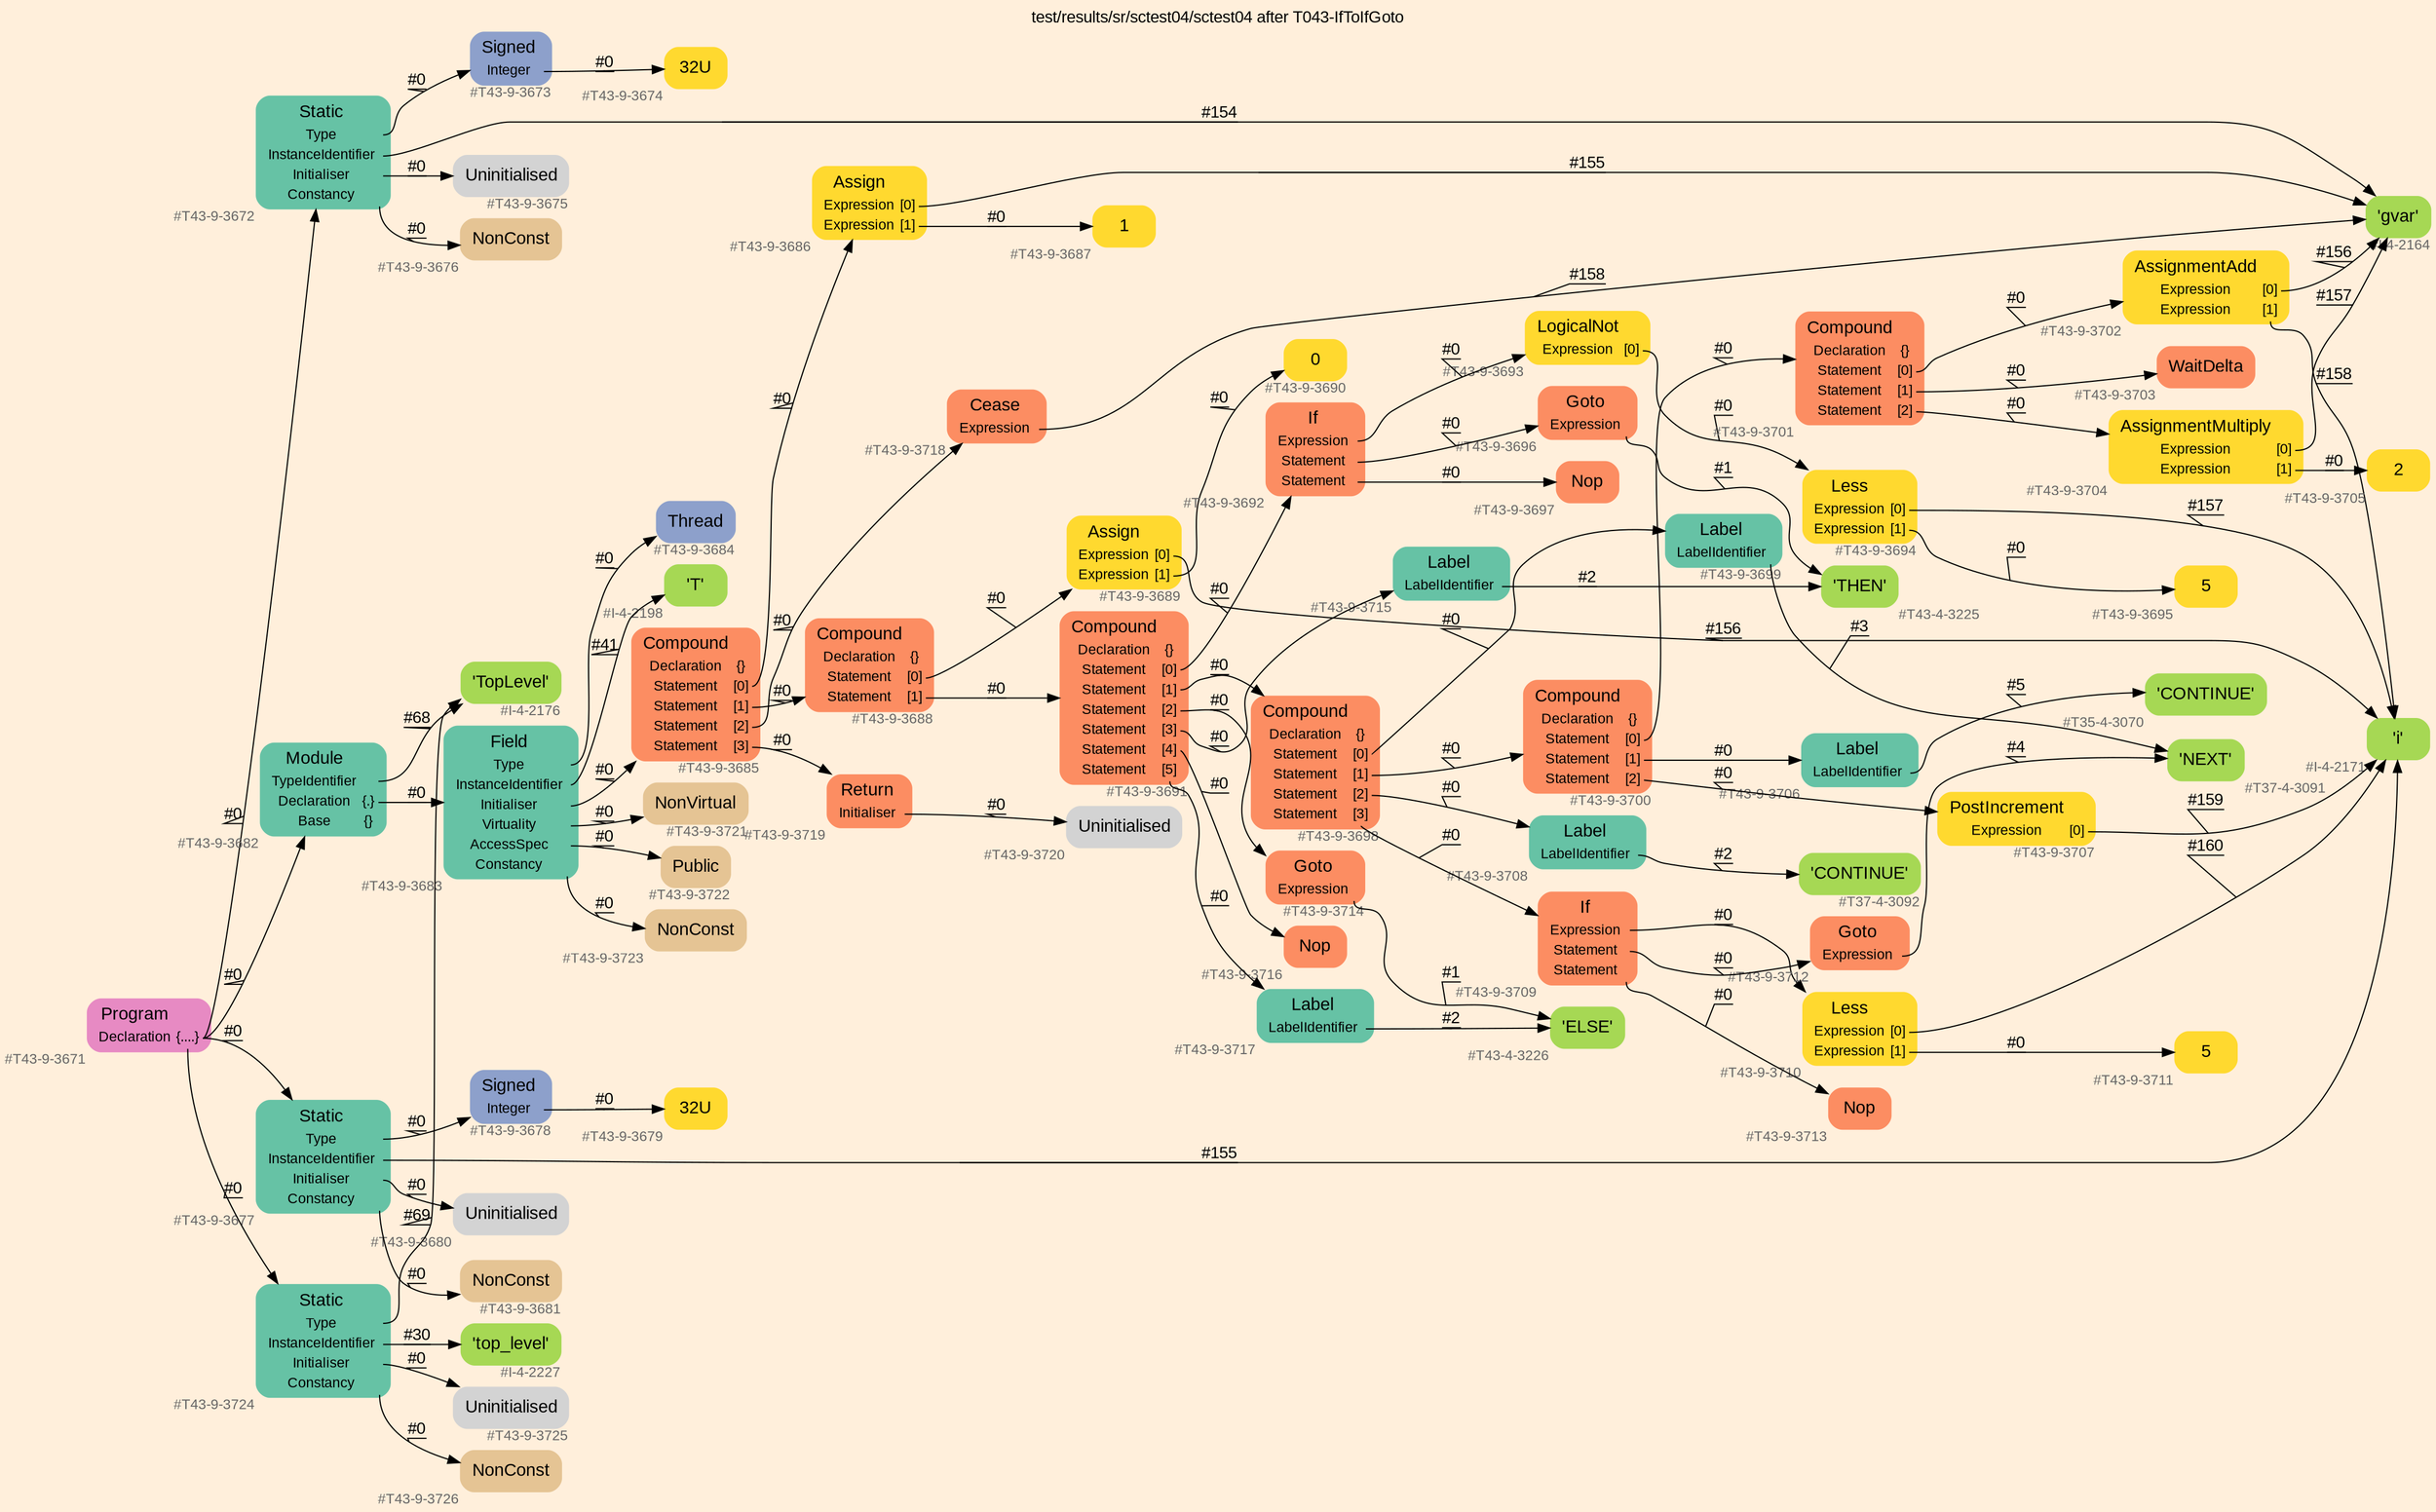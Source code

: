 digraph "test/results/sr/sctest04/sctest04 after T043-IfToIfGoto" {
label = "test/results/sr/sctest04/sctest04 after T043-IfToIfGoto"
labelloc = t
graph [
    rankdir = "LR"
    ranksep = 0.3
    bgcolor = antiquewhite1
    color = black
    fontcolor = black
    fontname = "Arial"
];
node [
    fontname = "Arial"
];
edge [
    fontname = "Arial"
];

// -------------------- node figure --------------------
// -------- block #T43-9-3671 ----------
"#T43-9-3671" [
    fillcolor = "/set28/4"
    xlabel = "#T43-9-3671"
    fontsize = "12"
    fontcolor = grey40
    shape = "plaintext"
    label = <<TABLE BORDER="0" CELLBORDER="0" CELLSPACING="0">
     <TR><TD><FONT COLOR="black" POINT-SIZE="15">Program</FONT></TD></TR>
     <TR><TD><FONT COLOR="black" POINT-SIZE="12">Declaration</FONT></TD><TD PORT="port0"><FONT COLOR="black" POINT-SIZE="12">{....}</FONT></TD></TR>
    </TABLE>>
    style = "rounded,filled"
];

// -------- block #T43-9-3672 ----------
"#T43-9-3672" [
    fillcolor = "/set28/1"
    xlabel = "#T43-9-3672"
    fontsize = "12"
    fontcolor = grey40
    shape = "plaintext"
    label = <<TABLE BORDER="0" CELLBORDER="0" CELLSPACING="0">
     <TR><TD><FONT COLOR="black" POINT-SIZE="15">Static</FONT></TD></TR>
     <TR><TD><FONT COLOR="black" POINT-SIZE="12">Type</FONT></TD><TD PORT="port0"></TD></TR>
     <TR><TD><FONT COLOR="black" POINT-SIZE="12">InstanceIdentifier</FONT></TD><TD PORT="port1"></TD></TR>
     <TR><TD><FONT COLOR="black" POINT-SIZE="12">Initialiser</FONT></TD><TD PORT="port2"></TD></TR>
     <TR><TD><FONT COLOR="black" POINT-SIZE="12">Constancy</FONT></TD><TD PORT="port3"></TD></TR>
    </TABLE>>
    style = "rounded,filled"
];

// -------- block #T43-9-3673 ----------
"#T43-9-3673" [
    fillcolor = "/set28/3"
    xlabel = "#T43-9-3673"
    fontsize = "12"
    fontcolor = grey40
    shape = "plaintext"
    label = <<TABLE BORDER="0" CELLBORDER="0" CELLSPACING="0">
     <TR><TD><FONT COLOR="black" POINT-SIZE="15">Signed</FONT></TD></TR>
     <TR><TD><FONT COLOR="black" POINT-SIZE="12">Integer</FONT></TD><TD PORT="port0"></TD></TR>
    </TABLE>>
    style = "rounded,filled"
];

// -------- block #T43-9-3674 ----------
"#T43-9-3674" [
    fillcolor = "/set28/6"
    xlabel = "#T43-9-3674"
    fontsize = "12"
    fontcolor = grey40
    shape = "plaintext"
    label = <<TABLE BORDER="0" CELLBORDER="0" CELLSPACING="0">
     <TR><TD><FONT COLOR="black" POINT-SIZE="15">32U</FONT></TD></TR>
    </TABLE>>
    style = "rounded,filled"
];

// -------- block #I-4-2164 ----------
"#I-4-2164" [
    fillcolor = "/set28/5"
    xlabel = "#I-4-2164"
    fontsize = "12"
    fontcolor = grey40
    shape = "plaintext"
    label = <<TABLE BORDER="0" CELLBORDER="0" CELLSPACING="0">
     <TR><TD><FONT COLOR="black" POINT-SIZE="15">'gvar'</FONT></TD></TR>
    </TABLE>>
    style = "rounded,filled"
];

// -------- block #T43-9-3675 ----------
"#T43-9-3675" [
    xlabel = "#T43-9-3675"
    fontsize = "12"
    fontcolor = grey40
    shape = "plaintext"
    label = <<TABLE BORDER="0" CELLBORDER="0" CELLSPACING="0">
     <TR><TD><FONT COLOR="black" POINT-SIZE="15">Uninitialised</FONT></TD></TR>
    </TABLE>>
    style = "rounded,filled"
];

// -------- block #T43-9-3676 ----------
"#T43-9-3676" [
    fillcolor = "/set28/7"
    xlabel = "#T43-9-3676"
    fontsize = "12"
    fontcolor = grey40
    shape = "plaintext"
    label = <<TABLE BORDER="0" CELLBORDER="0" CELLSPACING="0">
     <TR><TD><FONT COLOR="black" POINT-SIZE="15">NonConst</FONT></TD></TR>
    </TABLE>>
    style = "rounded,filled"
];

// -------- block #T43-9-3677 ----------
"#T43-9-3677" [
    fillcolor = "/set28/1"
    xlabel = "#T43-9-3677"
    fontsize = "12"
    fontcolor = grey40
    shape = "plaintext"
    label = <<TABLE BORDER="0" CELLBORDER="0" CELLSPACING="0">
     <TR><TD><FONT COLOR="black" POINT-SIZE="15">Static</FONT></TD></TR>
     <TR><TD><FONT COLOR="black" POINT-SIZE="12">Type</FONT></TD><TD PORT="port0"></TD></TR>
     <TR><TD><FONT COLOR="black" POINT-SIZE="12">InstanceIdentifier</FONT></TD><TD PORT="port1"></TD></TR>
     <TR><TD><FONT COLOR="black" POINT-SIZE="12">Initialiser</FONT></TD><TD PORT="port2"></TD></TR>
     <TR><TD><FONT COLOR="black" POINT-SIZE="12">Constancy</FONT></TD><TD PORT="port3"></TD></TR>
    </TABLE>>
    style = "rounded,filled"
];

// -------- block #T43-9-3678 ----------
"#T43-9-3678" [
    fillcolor = "/set28/3"
    xlabel = "#T43-9-3678"
    fontsize = "12"
    fontcolor = grey40
    shape = "plaintext"
    label = <<TABLE BORDER="0" CELLBORDER="0" CELLSPACING="0">
     <TR><TD><FONT COLOR="black" POINT-SIZE="15">Signed</FONT></TD></TR>
     <TR><TD><FONT COLOR="black" POINT-SIZE="12">Integer</FONT></TD><TD PORT="port0"></TD></TR>
    </TABLE>>
    style = "rounded,filled"
];

// -------- block #T43-9-3679 ----------
"#T43-9-3679" [
    fillcolor = "/set28/6"
    xlabel = "#T43-9-3679"
    fontsize = "12"
    fontcolor = grey40
    shape = "plaintext"
    label = <<TABLE BORDER="0" CELLBORDER="0" CELLSPACING="0">
     <TR><TD><FONT COLOR="black" POINT-SIZE="15">32U</FONT></TD></TR>
    </TABLE>>
    style = "rounded,filled"
];

// -------- block #I-4-2171 ----------
"#I-4-2171" [
    fillcolor = "/set28/5"
    xlabel = "#I-4-2171"
    fontsize = "12"
    fontcolor = grey40
    shape = "plaintext"
    label = <<TABLE BORDER="0" CELLBORDER="0" CELLSPACING="0">
     <TR><TD><FONT COLOR="black" POINT-SIZE="15">'i'</FONT></TD></TR>
    </TABLE>>
    style = "rounded,filled"
];

// -------- block #T43-9-3680 ----------
"#T43-9-3680" [
    xlabel = "#T43-9-3680"
    fontsize = "12"
    fontcolor = grey40
    shape = "plaintext"
    label = <<TABLE BORDER="0" CELLBORDER="0" CELLSPACING="0">
     <TR><TD><FONT COLOR="black" POINT-SIZE="15">Uninitialised</FONT></TD></TR>
    </TABLE>>
    style = "rounded,filled"
];

// -------- block #T43-9-3681 ----------
"#T43-9-3681" [
    fillcolor = "/set28/7"
    xlabel = "#T43-9-3681"
    fontsize = "12"
    fontcolor = grey40
    shape = "plaintext"
    label = <<TABLE BORDER="0" CELLBORDER="0" CELLSPACING="0">
     <TR><TD><FONT COLOR="black" POINT-SIZE="15">NonConst</FONT></TD></TR>
    </TABLE>>
    style = "rounded,filled"
];

// -------- block #T43-9-3682 ----------
"#T43-9-3682" [
    fillcolor = "/set28/1"
    xlabel = "#T43-9-3682"
    fontsize = "12"
    fontcolor = grey40
    shape = "plaintext"
    label = <<TABLE BORDER="0" CELLBORDER="0" CELLSPACING="0">
     <TR><TD><FONT COLOR="black" POINT-SIZE="15">Module</FONT></TD></TR>
     <TR><TD><FONT COLOR="black" POINT-SIZE="12">TypeIdentifier</FONT></TD><TD PORT="port0"></TD></TR>
     <TR><TD><FONT COLOR="black" POINT-SIZE="12">Declaration</FONT></TD><TD PORT="port1"><FONT COLOR="black" POINT-SIZE="12">{.}</FONT></TD></TR>
     <TR><TD><FONT COLOR="black" POINT-SIZE="12">Base</FONT></TD><TD PORT="port2"><FONT COLOR="black" POINT-SIZE="12">{}</FONT></TD></TR>
    </TABLE>>
    style = "rounded,filled"
];

// -------- block #I-4-2176 ----------
"#I-4-2176" [
    fillcolor = "/set28/5"
    xlabel = "#I-4-2176"
    fontsize = "12"
    fontcolor = grey40
    shape = "plaintext"
    label = <<TABLE BORDER="0" CELLBORDER="0" CELLSPACING="0">
     <TR><TD><FONT COLOR="black" POINT-SIZE="15">'TopLevel'</FONT></TD></TR>
    </TABLE>>
    style = "rounded,filled"
];

// -------- block #T43-9-3683 ----------
"#T43-9-3683" [
    fillcolor = "/set28/1"
    xlabel = "#T43-9-3683"
    fontsize = "12"
    fontcolor = grey40
    shape = "plaintext"
    label = <<TABLE BORDER="0" CELLBORDER="0" CELLSPACING="0">
     <TR><TD><FONT COLOR="black" POINT-SIZE="15">Field</FONT></TD></TR>
     <TR><TD><FONT COLOR="black" POINT-SIZE="12">Type</FONT></TD><TD PORT="port0"></TD></TR>
     <TR><TD><FONT COLOR="black" POINT-SIZE="12">InstanceIdentifier</FONT></TD><TD PORT="port1"></TD></TR>
     <TR><TD><FONT COLOR="black" POINT-SIZE="12">Initialiser</FONT></TD><TD PORT="port2"></TD></TR>
     <TR><TD><FONT COLOR="black" POINT-SIZE="12">Virtuality</FONT></TD><TD PORT="port3"></TD></TR>
     <TR><TD><FONT COLOR="black" POINT-SIZE="12">AccessSpec</FONT></TD><TD PORT="port4"></TD></TR>
     <TR><TD><FONT COLOR="black" POINT-SIZE="12">Constancy</FONT></TD><TD PORT="port5"></TD></TR>
    </TABLE>>
    style = "rounded,filled"
];

// -------- block #T43-9-3684 ----------
"#T43-9-3684" [
    fillcolor = "/set28/3"
    xlabel = "#T43-9-3684"
    fontsize = "12"
    fontcolor = grey40
    shape = "plaintext"
    label = <<TABLE BORDER="0" CELLBORDER="0" CELLSPACING="0">
     <TR><TD><FONT COLOR="black" POINT-SIZE="15">Thread</FONT></TD></TR>
    </TABLE>>
    style = "rounded,filled"
];

// -------- block #I-4-2198 ----------
"#I-4-2198" [
    fillcolor = "/set28/5"
    xlabel = "#I-4-2198"
    fontsize = "12"
    fontcolor = grey40
    shape = "plaintext"
    label = <<TABLE BORDER="0" CELLBORDER="0" CELLSPACING="0">
     <TR><TD><FONT COLOR="black" POINT-SIZE="15">'T'</FONT></TD></TR>
    </TABLE>>
    style = "rounded,filled"
];

// -------- block #T43-9-3685 ----------
"#T43-9-3685" [
    fillcolor = "/set28/2"
    xlabel = "#T43-9-3685"
    fontsize = "12"
    fontcolor = grey40
    shape = "plaintext"
    label = <<TABLE BORDER="0" CELLBORDER="0" CELLSPACING="0">
     <TR><TD><FONT COLOR="black" POINT-SIZE="15">Compound</FONT></TD></TR>
     <TR><TD><FONT COLOR="black" POINT-SIZE="12">Declaration</FONT></TD><TD PORT="port0"><FONT COLOR="black" POINT-SIZE="12">{}</FONT></TD></TR>
     <TR><TD><FONT COLOR="black" POINT-SIZE="12">Statement</FONT></TD><TD PORT="port1"><FONT COLOR="black" POINT-SIZE="12">[0]</FONT></TD></TR>
     <TR><TD><FONT COLOR="black" POINT-SIZE="12">Statement</FONT></TD><TD PORT="port2"><FONT COLOR="black" POINT-SIZE="12">[1]</FONT></TD></TR>
     <TR><TD><FONT COLOR="black" POINT-SIZE="12">Statement</FONT></TD><TD PORT="port3"><FONT COLOR="black" POINT-SIZE="12">[2]</FONT></TD></TR>
     <TR><TD><FONT COLOR="black" POINT-SIZE="12">Statement</FONT></TD><TD PORT="port4"><FONT COLOR="black" POINT-SIZE="12">[3]</FONT></TD></TR>
    </TABLE>>
    style = "rounded,filled"
];

// -------- block #T43-9-3686 ----------
"#T43-9-3686" [
    fillcolor = "/set28/6"
    xlabel = "#T43-9-3686"
    fontsize = "12"
    fontcolor = grey40
    shape = "plaintext"
    label = <<TABLE BORDER="0" CELLBORDER="0" CELLSPACING="0">
     <TR><TD><FONT COLOR="black" POINT-SIZE="15">Assign</FONT></TD></TR>
     <TR><TD><FONT COLOR="black" POINT-SIZE="12">Expression</FONT></TD><TD PORT="port0"><FONT COLOR="black" POINT-SIZE="12">[0]</FONT></TD></TR>
     <TR><TD><FONT COLOR="black" POINT-SIZE="12">Expression</FONT></TD><TD PORT="port1"><FONT COLOR="black" POINT-SIZE="12">[1]</FONT></TD></TR>
    </TABLE>>
    style = "rounded,filled"
];

// -------- block #T43-9-3687 ----------
"#T43-9-3687" [
    fillcolor = "/set28/6"
    xlabel = "#T43-9-3687"
    fontsize = "12"
    fontcolor = grey40
    shape = "plaintext"
    label = <<TABLE BORDER="0" CELLBORDER="0" CELLSPACING="0">
     <TR><TD><FONT COLOR="black" POINT-SIZE="15">1</FONT></TD></TR>
    </TABLE>>
    style = "rounded,filled"
];

// -------- block #T43-9-3688 ----------
"#T43-9-3688" [
    fillcolor = "/set28/2"
    xlabel = "#T43-9-3688"
    fontsize = "12"
    fontcolor = grey40
    shape = "plaintext"
    label = <<TABLE BORDER="0" CELLBORDER="0" CELLSPACING="0">
     <TR><TD><FONT COLOR="black" POINT-SIZE="15">Compound</FONT></TD></TR>
     <TR><TD><FONT COLOR="black" POINT-SIZE="12">Declaration</FONT></TD><TD PORT="port0"><FONT COLOR="black" POINT-SIZE="12">{}</FONT></TD></TR>
     <TR><TD><FONT COLOR="black" POINT-SIZE="12">Statement</FONT></TD><TD PORT="port1"><FONT COLOR="black" POINT-SIZE="12">[0]</FONT></TD></TR>
     <TR><TD><FONT COLOR="black" POINT-SIZE="12">Statement</FONT></TD><TD PORT="port2"><FONT COLOR="black" POINT-SIZE="12">[1]</FONT></TD></TR>
    </TABLE>>
    style = "rounded,filled"
];

// -------- block #T43-9-3689 ----------
"#T43-9-3689" [
    fillcolor = "/set28/6"
    xlabel = "#T43-9-3689"
    fontsize = "12"
    fontcolor = grey40
    shape = "plaintext"
    label = <<TABLE BORDER="0" CELLBORDER="0" CELLSPACING="0">
     <TR><TD><FONT COLOR="black" POINT-SIZE="15">Assign</FONT></TD></TR>
     <TR><TD><FONT COLOR="black" POINT-SIZE="12">Expression</FONT></TD><TD PORT="port0"><FONT COLOR="black" POINT-SIZE="12">[0]</FONT></TD></TR>
     <TR><TD><FONT COLOR="black" POINT-SIZE="12">Expression</FONT></TD><TD PORT="port1"><FONT COLOR="black" POINT-SIZE="12">[1]</FONT></TD></TR>
    </TABLE>>
    style = "rounded,filled"
];

// -------- block #T43-9-3690 ----------
"#T43-9-3690" [
    fillcolor = "/set28/6"
    xlabel = "#T43-9-3690"
    fontsize = "12"
    fontcolor = grey40
    shape = "plaintext"
    label = <<TABLE BORDER="0" CELLBORDER="0" CELLSPACING="0">
     <TR><TD><FONT COLOR="black" POINT-SIZE="15">0</FONT></TD></TR>
    </TABLE>>
    style = "rounded,filled"
];

// -------- block #T43-9-3691 ----------
"#T43-9-3691" [
    fillcolor = "/set28/2"
    xlabel = "#T43-9-3691"
    fontsize = "12"
    fontcolor = grey40
    shape = "plaintext"
    label = <<TABLE BORDER="0" CELLBORDER="0" CELLSPACING="0">
     <TR><TD><FONT COLOR="black" POINT-SIZE="15">Compound</FONT></TD></TR>
     <TR><TD><FONT COLOR="black" POINT-SIZE="12">Declaration</FONT></TD><TD PORT="port0"><FONT COLOR="black" POINT-SIZE="12">{}</FONT></TD></TR>
     <TR><TD><FONT COLOR="black" POINT-SIZE="12">Statement</FONT></TD><TD PORT="port1"><FONT COLOR="black" POINT-SIZE="12">[0]</FONT></TD></TR>
     <TR><TD><FONT COLOR="black" POINT-SIZE="12">Statement</FONT></TD><TD PORT="port2"><FONT COLOR="black" POINT-SIZE="12">[1]</FONT></TD></TR>
     <TR><TD><FONT COLOR="black" POINT-SIZE="12">Statement</FONT></TD><TD PORT="port3"><FONT COLOR="black" POINT-SIZE="12">[2]</FONT></TD></TR>
     <TR><TD><FONT COLOR="black" POINT-SIZE="12">Statement</FONT></TD><TD PORT="port4"><FONT COLOR="black" POINT-SIZE="12">[3]</FONT></TD></TR>
     <TR><TD><FONT COLOR="black" POINT-SIZE="12">Statement</FONT></TD><TD PORT="port5"><FONT COLOR="black" POINT-SIZE="12">[4]</FONT></TD></TR>
     <TR><TD><FONT COLOR="black" POINT-SIZE="12">Statement</FONT></TD><TD PORT="port6"><FONT COLOR="black" POINT-SIZE="12">[5]</FONT></TD></TR>
    </TABLE>>
    style = "rounded,filled"
];

// -------- block #T43-9-3692 ----------
"#T43-9-3692" [
    fillcolor = "/set28/2"
    xlabel = "#T43-9-3692"
    fontsize = "12"
    fontcolor = grey40
    shape = "plaintext"
    label = <<TABLE BORDER="0" CELLBORDER="0" CELLSPACING="0">
     <TR><TD><FONT COLOR="black" POINT-SIZE="15">If</FONT></TD></TR>
     <TR><TD><FONT COLOR="black" POINT-SIZE="12">Expression</FONT></TD><TD PORT="port0"></TD></TR>
     <TR><TD><FONT COLOR="black" POINT-SIZE="12">Statement</FONT></TD><TD PORT="port1"></TD></TR>
     <TR><TD><FONT COLOR="black" POINT-SIZE="12">Statement</FONT></TD><TD PORT="port2"></TD></TR>
    </TABLE>>
    style = "rounded,filled"
];

// -------- block #T43-9-3693 ----------
"#T43-9-3693" [
    fillcolor = "/set28/6"
    xlabel = "#T43-9-3693"
    fontsize = "12"
    fontcolor = grey40
    shape = "plaintext"
    label = <<TABLE BORDER="0" CELLBORDER="0" CELLSPACING="0">
     <TR><TD><FONT COLOR="black" POINT-SIZE="15">LogicalNot</FONT></TD></TR>
     <TR><TD><FONT COLOR="black" POINT-SIZE="12">Expression</FONT></TD><TD PORT="port0"><FONT COLOR="black" POINT-SIZE="12">[0]</FONT></TD></TR>
    </TABLE>>
    style = "rounded,filled"
];

// -------- block #T43-9-3694 ----------
"#T43-9-3694" [
    fillcolor = "/set28/6"
    xlabel = "#T43-9-3694"
    fontsize = "12"
    fontcolor = grey40
    shape = "plaintext"
    label = <<TABLE BORDER="0" CELLBORDER="0" CELLSPACING="0">
     <TR><TD><FONT COLOR="black" POINT-SIZE="15">Less</FONT></TD></TR>
     <TR><TD><FONT COLOR="black" POINT-SIZE="12">Expression</FONT></TD><TD PORT="port0"><FONT COLOR="black" POINT-SIZE="12">[0]</FONT></TD></TR>
     <TR><TD><FONT COLOR="black" POINT-SIZE="12">Expression</FONT></TD><TD PORT="port1"><FONT COLOR="black" POINT-SIZE="12">[1]</FONT></TD></TR>
    </TABLE>>
    style = "rounded,filled"
];

// -------- block #T43-9-3695 ----------
"#T43-9-3695" [
    fillcolor = "/set28/6"
    xlabel = "#T43-9-3695"
    fontsize = "12"
    fontcolor = grey40
    shape = "plaintext"
    label = <<TABLE BORDER="0" CELLBORDER="0" CELLSPACING="0">
     <TR><TD><FONT COLOR="black" POINT-SIZE="15">5</FONT></TD></TR>
    </TABLE>>
    style = "rounded,filled"
];

// -------- block #T43-9-3696 ----------
"#T43-9-3696" [
    fillcolor = "/set28/2"
    xlabel = "#T43-9-3696"
    fontsize = "12"
    fontcolor = grey40
    shape = "plaintext"
    label = <<TABLE BORDER="0" CELLBORDER="0" CELLSPACING="0">
     <TR><TD><FONT COLOR="black" POINT-SIZE="15">Goto</FONT></TD></TR>
     <TR><TD><FONT COLOR="black" POINT-SIZE="12">Expression</FONT></TD><TD PORT="port0"></TD></TR>
    </TABLE>>
    style = "rounded,filled"
];

// -------- block #T43-4-3225 ----------
"#T43-4-3225" [
    fillcolor = "/set28/5"
    xlabel = "#T43-4-3225"
    fontsize = "12"
    fontcolor = grey40
    shape = "plaintext"
    label = <<TABLE BORDER="0" CELLBORDER="0" CELLSPACING="0">
     <TR><TD><FONT COLOR="black" POINT-SIZE="15">'THEN'</FONT></TD></TR>
    </TABLE>>
    style = "rounded,filled"
];

// -------- block #T43-9-3697 ----------
"#T43-9-3697" [
    fillcolor = "/set28/2"
    xlabel = "#T43-9-3697"
    fontsize = "12"
    fontcolor = grey40
    shape = "plaintext"
    label = <<TABLE BORDER="0" CELLBORDER="0" CELLSPACING="0">
     <TR><TD><FONT COLOR="black" POINT-SIZE="15">Nop</FONT></TD></TR>
    </TABLE>>
    style = "rounded,filled"
];

// -------- block #T43-9-3698 ----------
"#T43-9-3698" [
    fillcolor = "/set28/2"
    xlabel = "#T43-9-3698"
    fontsize = "12"
    fontcolor = grey40
    shape = "plaintext"
    label = <<TABLE BORDER="0" CELLBORDER="0" CELLSPACING="0">
     <TR><TD><FONT COLOR="black" POINT-SIZE="15">Compound</FONT></TD></TR>
     <TR><TD><FONT COLOR="black" POINT-SIZE="12">Declaration</FONT></TD><TD PORT="port0"><FONT COLOR="black" POINT-SIZE="12">{}</FONT></TD></TR>
     <TR><TD><FONT COLOR="black" POINT-SIZE="12">Statement</FONT></TD><TD PORT="port1"><FONT COLOR="black" POINT-SIZE="12">[0]</FONT></TD></TR>
     <TR><TD><FONT COLOR="black" POINT-SIZE="12">Statement</FONT></TD><TD PORT="port2"><FONT COLOR="black" POINT-SIZE="12">[1]</FONT></TD></TR>
     <TR><TD><FONT COLOR="black" POINT-SIZE="12">Statement</FONT></TD><TD PORT="port3"><FONT COLOR="black" POINT-SIZE="12">[2]</FONT></TD></TR>
     <TR><TD><FONT COLOR="black" POINT-SIZE="12">Statement</FONT></TD><TD PORT="port4"><FONT COLOR="black" POINT-SIZE="12">[3]</FONT></TD></TR>
    </TABLE>>
    style = "rounded,filled"
];

// -------- block #T43-9-3699 ----------
"#T43-9-3699" [
    fillcolor = "/set28/1"
    xlabel = "#T43-9-3699"
    fontsize = "12"
    fontcolor = grey40
    shape = "plaintext"
    label = <<TABLE BORDER="0" CELLBORDER="0" CELLSPACING="0">
     <TR><TD><FONT COLOR="black" POINT-SIZE="15">Label</FONT></TD></TR>
     <TR><TD><FONT COLOR="black" POINT-SIZE="12">LabelIdentifier</FONT></TD><TD PORT="port0"></TD></TR>
    </TABLE>>
    style = "rounded,filled"
];

// -------- block #T37-4-3091 ----------
"#T37-4-3091" [
    fillcolor = "/set28/5"
    xlabel = "#T37-4-3091"
    fontsize = "12"
    fontcolor = grey40
    shape = "plaintext"
    label = <<TABLE BORDER="0" CELLBORDER="0" CELLSPACING="0">
     <TR><TD><FONT COLOR="black" POINT-SIZE="15">'NEXT'</FONT></TD></TR>
    </TABLE>>
    style = "rounded,filled"
];

// -------- block #T43-9-3700 ----------
"#T43-9-3700" [
    fillcolor = "/set28/2"
    xlabel = "#T43-9-3700"
    fontsize = "12"
    fontcolor = grey40
    shape = "plaintext"
    label = <<TABLE BORDER="0" CELLBORDER="0" CELLSPACING="0">
     <TR><TD><FONT COLOR="black" POINT-SIZE="15">Compound</FONT></TD></TR>
     <TR><TD><FONT COLOR="black" POINT-SIZE="12">Declaration</FONT></TD><TD PORT="port0"><FONT COLOR="black" POINT-SIZE="12">{}</FONT></TD></TR>
     <TR><TD><FONT COLOR="black" POINT-SIZE="12">Statement</FONT></TD><TD PORT="port1"><FONT COLOR="black" POINT-SIZE="12">[0]</FONT></TD></TR>
     <TR><TD><FONT COLOR="black" POINT-SIZE="12">Statement</FONT></TD><TD PORT="port2"><FONT COLOR="black" POINT-SIZE="12">[1]</FONT></TD></TR>
     <TR><TD><FONT COLOR="black" POINT-SIZE="12">Statement</FONT></TD><TD PORT="port3"><FONT COLOR="black" POINT-SIZE="12">[2]</FONT></TD></TR>
    </TABLE>>
    style = "rounded,filled"
];

// -------- block #T43-9-3701 ----------
"#T43-9-3701" [
    fillcolor = "/set28/2"
    xlabel = "#T43-9-3701"
    fontsize = "12"
    fontcolor = grey40
    shape = "plaintext"
    label = <<TABLE BORDER="0" CELLBORDER="0" CELLSPACING="0">
     <TR><TD><FONT COLOR="black" POINT-SIZE="15">Compound</FONT></TD></TR>
     <TR><TD><FONT COLOR="black" POINT-SIZE="12">Declaration</FONT></TD><TD PORT="port0"><FONT COLOR="black" POINT-SIZE="12">{}</FONT></TD></TR>
     <TR><TD><FONT COLOR="black" POINT-SIZE="12">Statement</FONT></TD><TD PORT="port1"><FONT COLOR="black" POINT-SIZE="12">[0]</FONT></TD></TR>
     <TR><TD><FONT COLOR="black" POINT-SIZE="12">Statement</FONT></TD><TD PORT="port2"><FONT COLOR="black" POINT-SIZE="12">[1]</FONT></TD></TR>
     <TR><TD><FONT COLOR="black" POINT-SIZE="12">Statement</FONT></TD><TD PORT="port3"><FONT COLOR="black" POINT-SIZE="12">[2]</FONT></TD></TR>
    </TABLE>>
    style = "rounded,filled"
];

// -------- block #T43-9-3702 ----------
"#T43-9-3702" [
    fillcolor = "/set28/6"
    xlabel = "#T43-9-3702"
    fontsize = "12"
    fontcolor = grey40
    shape = "plaintext"
    label = <<TABLE BORDER="0" CELLBORDER="0" CELLSPACING="0">
     <TR><TD><FONT COLOR="black" POINT-SIZE="15">AssignmentAdd</FONT></TD></TR>
     <TR><TD><FONT COLOR="black" POINT-SIZE="12">Expression</FONT></TD><TD PORT="port0"><FONT COLOR="black" POINT-SIZE="12">[0]</FONT></TD></TR>
     <TR><TD><FONT COLOR="black" POINT-SIZE="12">Expression</FONT></TD><TD PORT="port1"><FONT COLOR="black" POINT-SIZE="12">[1]</FONT></TD></TR>
    </TABLE>>
    style = "rounded,filled"
];

// -------- block #T43-9-3703 ----------
"#T43-9-3703" [
    fillcolor = "/set28/2"
    xlabel = "#T43-9-3703"
    fontsize = "12"
    fontcolor = grey40
    shape = "plaintext"
    label = <<TABLE BORDER="0" CELLBORDER="0" CELLSPACING="0">
     <TR><TD><FONT COLOR="black" POINT-SIZE="15">WaitDelta</FONT></TD></TR>
    </TABLE>>
    style = "rounded,filled"
];

// -------- block #T43-9-3704 ----------
"#T43-9-3704" [
    fillcolor = "/set28/6"
    xlabel = "#T43-9-3704"
    fontsize = "12"
    fontcolor = grey40
    shape = "plaintext"
    label = <<TABLE BORDER="0" CELLBORDER="0" CELLSPACING="0">
     <TR><TD><FONT COLOR="black" POINT-SIZE="15">AssignmentMultiply</FONT></TD></TR>
     <TR><TD><FONT COLOR="black" POINT-SIZE="12">Expression</FONT></TD><TD PORT="port0"><FONT COLOR="black" POINT-SIZE="12">[0]</FONT></TD></TR>
     <TR><TD><FONT COLOR="black" POINT-SIZE="12">Expression</FONT></TD><TD PORT="port1"><FONT COLOR="black" POINT-SIZE="12">[1]</FONT></TD></TR>
    </TABLE>>
    style = "rounded,filled"
];

// -------- block #T43-9-3705 ----------
"#T43-9-3705" [
    fillcolor = "/set28/6"
    xlabel = "#T43-9-3705"
    fontsize = "12"
    fontcolor = grey40
    shape = "plaintext"
    label = <<TABLE BORDER="0" CELLBORDER="0" CELLSPACING="0">
     <TR><TD><FONT COLOR="black" POINT-SIZE="15">2</FONT></TD></TR>
    </TABLE>>
    style = "rounded,filled"
];

// -------- block #T43-9-3706 ----------
"#T43-9-3706" [
    fillcolor = "/set28/1"
    xlabel = "#T43-9-3706"
    fontsize = "12"
    fontcolor = grey40
    shape = "plaintext"
    label = <<TABLE BORDER="0" CELLBORDER="0" CELLSPACING="0">
     <TR><TD><FONT COLOR="black" POINT-SIZE="15">Label</FONT></TD></TR>
     <TR><TD><FONT COLOR="black" POINT-SIZE="12">LabelIdentifier</FONT></TD><TD PORT="port0"></TD></TR>
    </TABLE>>
    style = "rounded,filled"
];

// -------- block #T35-4-3070 ----------
"#T35-4-3070" [
    fillcolor = "/set28/5"
    xlabel = "#T35-4-3070"
    fontsize = "12"
    fontcolor = grey40
    shape = "plaintext"
    label = <<TABLE BORDER="0" CELLBORDER="0" CELLSPACING="0">
     <TR><TD><FONT COLOR="black" POINT-SIZE="15">'CONTINUE'</FONT></TD></TR>
    </TABLE>>
    style = "rounded,filled"
];

// -------- block #T43-9-3707 ----------
"#T43-9-3707" [
    fillcolor = "/set28/6"
    xlabel = "#T43-9-3707"
    fontsize = "12"
    fontcolor = grey40
    shape = "plaintext"
    label = <<TABLE BORDER="0" CELLBORDER="0" CELLSPACING="0">
     <TR><TD><FONT COLOR="black" POINT-SIZE="15">PostIncrement</FONT></TD></TR>
     <TR><TD><FONT COLOR="black" POINT-SIZE="12">Expression</FONT></TD><TD PORT="port0"><FONT COLOR="black" POINT-SIZE="12">[0]</FONT></TD></TR>
    </TABLE>>
    style = "rounded,filled"
];

// -------- block #T43-9-3708 ----------
"#T43-9-3708" [
    fillcolor = "/set28/1"
    xlabel = "#T43-9-3708"
    fontsize = "12"
    fontcolor = grey40
    shape = "plaintext"
    label = <<TABLE BORDER="0" CELLBORDER="0" CELLSPACING="0">
     <TR><TD><FONT COLOR="black" POINT-SIZE="15">Label</FONT></TD></TR>
     <TR><TD><FONT COLOR="black" POINT-SIZE="12">LabelIdentifier</FONT></TD><TD PORT="port0"></TD></TR>
    </TABLE>>
    style = "rounded,filled"
];

// -------- block #T37-4-3092 ----------
"#T37-4-3092" [
    fillcolor = "/set28/5"
    xlabel = "#T37-4-3092"
    fontsize = "12"
    fontcolor = grey40
    shape = "plaintext"
    label = <<TABLE BORDER="0" CELLBORDER="0" CELLSPACING="0">
     <TR><TD><FONT COLOR="black" POINT-SIZE="15">'CONTINUE'</FONT></TD></TR>
    </TABLE>>
    style = "rounded,filled"
];

// -------- block #T43-9-3709 ----------
"#T43-9-3709" [
    fillcolor = "/set28/2"
    xlabel = "#T43-9-3709"
    fontsize = "12"
    fontcolor = grey40
    shape = "plaintext"
    label = <<TABLE BORDER="0" CELLBORDER="0" CELLSPACING="0">
     <TR><TD><FONT COLOR="black" POINT-SIZE="15">If</FONT></TD></TR>
     <TR><TD><FONT COLOR="black" POINT-SIZE="12">Expression</FONT></TD><TD PORT="port0"></TD></TR>
     <TR><TD><FONT COLOR="black" POINT-SIZE="12">Statement</FONT></TD><TD PORT="port1"></TD></TR>
     <TR><TD><FONT COLOR="black" POINT-SIZE="12">Statement</FONT></TD><TD PORT="port2"></TD></TR>
    </TABLE>>
    style = "rounded,filled"
];

// -------- block #T43-9-3710 ----------
"#T43-9-3710" [
    fillcolor = "/set28/6"
    xlabel = "#T43-9-3710"
    fontsize = "12"
    fontcolor = grey40
    shape = "plaintext"
    label = <<TABLE BORDER="0" CELLBORDER="0" CELLSPACING="0">
     <TR><TD><FONT COLOR="black" POINT-SIZE="15">Less</FONT></TD></TR>
     <TR><TD><FONT COLOR="black" POINT-SIZE="12">Expression</FONT></TD><TD PORT="port0"><FONT COLOR="black" POINT-SIZE="12">[0]</FONT></TD></TR>
     <TR><TD><FONT COLOR="black" POINT-SIZE="12">Expression</FONT></TD><TD PORT="port1"><FONT COLOR="black" POINT-SIZE="12">[1]</FONT></TD></TR>
    </TABLE>>
    style = "rounded,filled"
];

// -------- block #T43-9-3711 ----------
"#T43-9-3711" [
    fillcolor = "/set28/6"
    xlabel = "#T43-9-3711"
    fontsize = "12"
    fontcolor = grey40
    shape = "plaintext"
    label = <<TABLE BORDER="0" CELLBORDER="0" CELLSPACING="0">
     <TR><TD><FONT COLOR="black" POINT-SIZE="15">5</FONT></TD></TR>
    </TABLE>>
    style = "rounded,filled"
];

// -------- block #T43-9-3712 ----------
"#T43-9-3712" [
    fillcolor = "/set28/2"
    xlabel = "#T43-9-3712"
    fontsize = "12"
    fontcolor = grey40
    shape = "plaintext"
    label = <<TABLE BORDER="0" CELLBORDER="0" CELLSPACING="0">
     <TR><TD><FONT COLOR="black" POINT-SIZE="15">Goto</FONT></TD></TR>
     <TR><TD><FONT COLOR="black" POINT-SIZE="12">Expression</FONT></TD><TD PORT="port0"></TD></TR>
    </TABLE>>
    style = "rounded,filled"
];

// -------- block #T43-9-3713 ----------
"#T43-9-3713" [
    fillcolor = "/set28/2"
    xlabel = "#T43-9-3713"
    fontsize = "12"
    fontcolor = grey40
    shape = "plaintext"
    label = <<TABLE BORDER="0" CELLBORDER="0" CELLSPACING="0">
     <TR><TD><FONT COLOR="black" POINT-SIZE="15">Nop</FONT></TD></TR>
    </TABLE>>
    style = "rounded,filled"
];

// -------- block #T43-9-3714 ----------
"#T43-9-3714" [
    fillcolor = "/set28/2"
    xlabel = "#T43-9-3714"
    fontsize = "12"
    fontcolor = grey40
    shape = "plaintext"
    label = <<TABLE BORDER="0" CELLBORDER="0" CELLSPACING="0">
     <TR><TD><FONT COLOR="black" POINT-SIZE="15">Goto</FONT></TD></TR>
     <TR><TD><FONT COLOR="black" POINT-SIZE="12">Expression</FONT></TD><TD PORT="port0"></TD></TR>
    </TABLE>>
    style = "rounded,filled"
];

// -------- block #T43-4-3226 ----------
"#T43-4-3226" [
    fillcolor = "/set28/5"
    xlabel = "#T43-4-3226"
    fontsize = "12"
    fontcolor = grey40
    shape = "plaintext"
    label = <<TABLE BORDER="0" CELLBORDER="0" CELLSPACING="0">
     <TR><TD><FONT COLOR="black" POINT-SIZE="15">'ELSE'</FONT></TD></TR>
    </TABLE>>
    style = "rounded,filled"
];

// -------- block #T43-9-3715 ----------
"#T43-9-3715" [
    fillcolor = "/set28/1"
    xlabel = "#T43-9-3715"
    fontsize = "12"
    fontcolor = grey40
    shape = "plaintext"
    label = <<TABLE BORDER="0" CELLBORDER="0" CELLSPACING="0">
     <TR><TD><FONT COLOR="black" POINT-SIZE="15">Label</FONT></TD></TR>
     <TR><TD><FONT COLOR="black" POINT-SIZE="12">LabelIdentifier</FONT></TD><TD PORT="port0"></TD></TR>
    </TABLE>>
    style = "rounded,filled"
];

// -------- block #T43-9-3716 ----------
"#T43-9-3716" [
    fillcolor = "/set28/2"
    xlabel = "#T43-9-3716"
    fontsize = "12"
    fontcolor = grey40
    shape = "plaintext"
    label = <<TABLE BORDER="0" CELLBORDER="0" CELLSPACING="0">
     <TR><TD><FONT COLOR="black" POINT-SIZE="15">Nop</FONT></TD></TR>
    </TABLE>>
    style = "rounded,filled"
];

// -------- block #T43-9-3717 ----------
"#T43-9-3717" [
    fillcolor = "/set28/1"
    xlabel = "#T43-9-3717"
    fontsize = "12"
    fontcolor = grey40
    shape = "plaintext"
    label = <<TABLE BORDER="0" CELLBORDER="0" CELLSPACING="0">
     <TR><TD><FONT COLOR="black" POINT-SIZE="15">Label</FONT></TD></TR>
     <TR><TD><FONT COLOR="black" POINT-SIZE="12">LabelIdentifier</FONT></TD><TD PORT="port0"></TD></TR>
    </TABLE>>
    style = "rounded,filled"
];

// -------- block #T43-9-3718 ----------
"#T43-9-3718" [
    fillcolor = "/set28/2"
    xlabel = "#T43-9-3718"
    fontsize = "12"
    fontcolor = grey40
    shape = "plaintext"
    label = <<TABLE BORDER="0" CELLBORDER="0" CELLSPACING="0">
     <TR><TD><FONT COLOR="black" POINT-SIZE="15">Cease</FONT></TD></TR>
     <TR><TD><FONT COLOR="black" POINT-SIZE="12">Expression</FONT></TD><TD PORT="port0"></TD></TR>
    </TABLE>>
    style = "rounded,filled"
];

// -------- block #T43-9-3719 ----------
"#T43-9-3719" [
    fillcolor = "/set28/2"
    xlabel = "#T43-9-3719"
    fontsize = "12"
    fontcolor = grey40
    shape = "plaintext"
    label = <<TABLE BORDER="0" CELLBORDER="0" CELLSPACING="0">
     <TR><TD><FONT COLOR="black" POINT-SIZE="15">Return</FONT></TD></TR>
     <TR><TD><FONT COLOR="black" POINT-SIZE="12">Initialiser</FONT></TD><TD PORT="port0"></TD></TR>
    </TABLE>>
    style = "rounded,filled"
];

// -------- block #T43-9-3720 ----------
"#T43-9-3720" [
    xlabel = "#T43-9-3720"
    fontsize = "12"
    fontcolor = grey40
    shape = "plaintext"
    label = <<TABLE BORDER="0" CELLBORDER="0" CELLSPACING="0">
     <TR><TD><FONT COLOR="black" POINT-SIZE="15">Uninitialised</FONT></TD></TR>
    </TABLE>>
    style = "rounded,filled"
];

// -------- block #T43-9-3721 ----------
"#T43-9-3721" [
    fillcolor = "/set28/7"
    xlabel = "#T43-9-3721"
    fontsize = "12"
    fontcolor = grey40
    shape = "plaintext"
    label = <<TABLE BORDER="0" CELLBORDER="0" CELLSPACING="0">
     <TR><TD><FONT COLOR="black" POINT-SIZE="15">NonVirtual</FONT></TD></TR>
    </TABLE>>
    style = "rounded,filled"
];

// -------- block #T43-9-3722 ----------
"#T43-9-3722" [
    fillcolor = "/set28/7"
    xlabel = "#T43-9-3722"
    fontsize = "12"
    fontcolor = grey40
    shape = "plaintext"
    label = <<TABLE BORDER="0" CELLBORDER="0" CELLSPACING="0">
     <TR><TD><FONT COLOR="black" POINT-SIZE="15">Public</FONT></TD></TR>
    </TABLE>>
    style = "rounded,filled"
];

// -------- block #T43-9-3723 ----------
"#T43-9-3723" [
    fillcolor = "/set28/7"
    xlabel = "#T43-9-3723"
    fontsize = "12"
    fontcolor = grey40
    shape = "plaintext"
    label = <<TABLE BORDER="0" CELLBORDER="0" CELLSPACING="0">
     <TR><TD><FONT COLOR="black" POINT-SIZE="15">NonConst</FONT></TD></TR>
    </TABLE>>
    style = "rounded,filled"
];

// -------- block #T43-9-3724 ----------
"#T43-9-3724" [
    fillcolor = "/set28/1"
    xlabel = "#T43-9-3724"
    fontsize = "12"
    fontcolor = grey40
    shape = "plaintext"
    label = <<TABLE BORDER="0" CELLBORDER="0" CELLSPACING="0">
     <TR><TD><FONT COLOR="black" POINT-SIZE="15">Static</FONT></TD></TR>
     <TR><TD><FONT COLOR="black" POINT-SIZE="12">Type</FONT></TD><TD PORT="port0"></TD></TR>
     <TR><TD><FONT COLOR="black" POINT-SIZE="12">InstanceIdentifier</FONT></TD><TD PORT="port1"></TD></TR>
     <TR><TD><FONT COLOR="black" POINT-SIZE="12">Initialiser</FONT></TD><TD PORT="port2"></TD></TR>
     <TR><TD><FONT COLOR="black" POINT-SIZE="12">Constancy</FONT></TD><TD PORT="port3"></TD></TR>
    </TABLE>>
    style = "rounded,filled"
];

// -------- block #I-4-2227 ----------
"#I-4-2227" [
    fillcolor = "/set28/5"
    xlabel = "#I-4-2227"
    fontsize = "12"
    fontcolor = grey40
    shape = "plaintext"
    label = <<TABLE BORDER="0" CELLBORDER="0" CELLSPACING="0">
     <TR><TD><FONT COLOR="black" POINT-SIZE="15">'top_level'</FONT></TD></TR>
    </TABLE>>
    style = "rounded,filled"
];

// -------- block #T43-9-3725 ----------
"#T43-9-3725" [
    xlabel = "#T43-9-3725"
    fontsize = "12"
    fontcolor = grey40
    shape = "plaintext"
    label = <<TABLE BORDER="0" CELLBORDER="0" CELLSPACING="0">
     <TR><TD><FONT COLOR="black" POINT-SIZE="15">Uninitialised</FONT></TD></TR>
    </TABLE>>
    style = "rounded,filled"
];

// -------- block #T43-9-3726 ----------
"#T43-9-3726" [
    fillcolor = "/set28/7"
    xlabel = "#T43-9-3726"
    fontsize = "12"
    fontcolor = grey40
    shape = "plaintext"
    label = <<TABLE BORDER="0" CELLBORDER="0" CELLSPACING="0">
     <TR><TD><FONT COLOR="black" POINT-SIZE="15">NonConst</FONT></TD></TR>
    </TABLE>>
    style = "rounded,filled"
];

"#T43-9-3671":port0 -> "#T43-9-3672" [
    label = "#0"
    decorate = true
    color = black
    fontcolor = black
];

"#T43-9-3671":port0 -> "#T43-9-3677" [
    label = "#0"
    decorate = true
    color = black
    fontcolor = black
];

"#T43-9-3671":port0 -> "#T43-9-3682" [
    label = "#0"
    decorate = true
    color = black
    fontcolor = black
];

"#T43-9-3671":port0 -> "#T43-9-3724" [
    label = "#0"
    decorate = true
    color = black
    fontcolor = black
];

"#T43-9-3672":port0 -> "#T43-9-3673" [
    label = "#0"
    decorate = true
    color = black
    fontcolor = black
];

"#T43-9-3672":port1 -> "#I-4-2164" [
    label = "#154"
    decorate = true
    color = black
    fontcolor = black
];

"#T43-9-3672":port2 -> "#T43-9-3675" [
    label = "#0"
    decorate = true
    color = black
    fontcolor = black
];

"#T43-9-3672":port3 -> "#T43-9-3676" [
    label = "#0"
    decorate = true
    color = black
    fontcolor = black
];

"#T43-9-3673":port0 -> "#T43-9-3674" [
    label = "#0"
    decorate = true
    color = black
    fontcolor = black
];

"#T43-9-3677":port0 -> "#T43-9-3678" [
    label = "#0"
    decorate = true
    color = black
    fontcolor = black
];

"#T43-9-3677":port1 -> "#I-4-2171" [
    label = "#155"
    decorate = true
    color = black
    fontcolor = black
];

"#T43-9-3677":port2 -> "#T43-9-3680" [
    label = "#0"
    decorate = true
    color = black
    fontcolor = black
];

"#T43-9-3677":port3 -> "#T43-9-3681" [
    label = "#0"
    decorate = true
    color = black
    fontcolor = black
];

"#T43-9-3678":port0 -> "#T43-9-3679" [
    label = "#0"
    decorate = true
    color = black
    fontcolor = black
];

"#T43-9-3682":port0 -> "#I-4-2176" [
    label = "#68"
    decorate = true
    color = black
    fontcolor = black
];

"#T43-9-3682":port1 -> "#T43-9-3683" [
    label = "#0"
    decorate = true
    color = black
    fontcolor = black
];

"#T43-9-3683":port0 -> "#T43-9-3684" [
    label = "#0"
    decorate = true
    color = black
    fontcolor = black
];

"#T43-9-3683":port1 -> "#I-4-2198" [
    label = "#41"
    decorate = true
    color = black
    fontcolor = black
];

"#T43-9-3683":port2 -> "#T43-9-3685" [
    label = "#0"
    decorate = true
    color = black
    fontcolor = black
];

"#T43-9-3683":port3 -> "#T43-9-3721" [
    label = "#0"
    decorate = true
    color = black
    fontcolor = black
];

"#T43-9-3683":port4 -> "#T43-9-3722" [
    label = "#0"
    decorate = true
    color = black
    fontcolor = black
];

"#T43-9-3683":port5 -> "#T43-9-3723" [
    label = "#0"
    decorate = true
    color = black
    fontcolor = black
];

"#T43-9-3685":port1 -> "#T43-9-3686" [
    label = "#0"
    decorate = true
    color = black
    fontcolor = black
];

"#T43-9-3685":port2 -> "#T43-9-3688" [
    label = "#0"
    decorate = true
    color = black
    fontcolor = black
];

"#T43-9-3685":port3 -> "#T43-9-3718" [
    label = "#0"
    decorate = true
    color = black
    fontcolor = black
];

"#T43-9-3685":port4 -> "#T43-9-3719" [
    label = "#0"
    decorate = true
    color = black
    fontcolor = black
];

"#T43-9-3686":port0 -> "#I-4-2164" [
    label = "#155"
    decorate = true
    color = black
    fontcolor = black
];

"#T43-9-3686":port1 -> "#T43-9-3687" [
    label = "#0"
    decorate = true
    color = black
    fontcolor = black
];

"#T43-9-3688":port1 -> "#T43-9-3689" [
    label = "#0"
    decorate = true
    color = black
    fontcolor = black
];

"#T43-9-3688":port2 -> "#T43-9-3691" [
    label = "#0"
    decorate = true
    color = black
    fontcolor = black
];

"#T43-9-3689":port0 -> "#I-4-2171" [
    label = "#156"
    decorate = true
    color = black
    fontcolor = black
];

"#T43-9-3689":port1 -> "#T43-9-3690" [
    label = "#0"
    decorate = true
    color = black
    fontcolor = black
];

"#T43-9-3691":port1 -> "#T43-9-3692" [
    label = "#0"
    decorate = true
    color = black
    fontcolor = black
];

"#T43-9-3691":port2 -> "#T43-9-3698" [
    label = "#0"
    decorate = true
    color = black
    fontcolor = black
];

"#T43-9-3691":port3 -> "#T43-9-3714" [
    label = "#0"
    decorate = true
    color = black
    fontcolor = black
];

"#T43-9-3691":port4 -> "#T43-9-3715" [
    label = "#0"
    decorate = true
    color = black
    fontcolor = black
];

"#T43-9-3691":port5 -> "#T43-9-3716" [
    label = "#0"
    decorate = true
    color = black
    fontcolor = black
];

"#T43-9-3691":port6 -> "#T43-9-3717" [
    label = "#0"
    decorate = true
    color = black
    fontcolor = black
];

"#T43-9-3692":port0 -> "#T43-9-3693" [
    label = "#0"
    decorate = true
    color = black
    fontcolor = black
];

"#T43-9-3692":port1 -> "#T43-9-3696" [
    label = "#0"
    decorate = true
    color = black
    fontcolor = black
];

"#T43-9-3692":port2 -> "#T43-9-3697" [
    label = "#0"
    decorate = true
    color = black
    fontcolor = black
];

"#T43-9-3693":port0 -> "#T43-9-3694" [
    label = "#0"
    decorate = true
    color = black
    fontcolor = black
];

"#T43-9-3694":port0 -> "#I-4-2171" [
    label = "#157"
    decorate = true
    color = black
    fontcolor = black
];

"#T43-9-3694":port1 -> "#T43-9-3695" [
    label = "#0"
    decorate = true
    color = black
    fontcolor = black
];

"#T43-9-3696":port0 -> "#T43-4-3225" [
    label = "#1"
    decorate = true
    color = black
    fontcolor = black
];

"#T43-9-3698":port1 -> "#T43-9-3699" [
    label = "#0"
    decorate = true
    color = black
    fontcolor = black
];

"#T43-9-3698":port2 -> "#T43-9-3700" [
    label = "#0"
    decorate = true
    color = black
    fontcolor = black
];

"#T43-9-3698":port3 -> "#T43-9-3708" [
    label = "#0"
    decorate = true
    color = black
    fontcolor = black
];

"#T43-9-3698":port4 -> "#T43-9-3709" [
    label = "#0"
    decorate = true
    color = black
    fontcolor = black
];

"#T43-9-3699":port0 -> "#T37-4-3091" [
    label = "#3"
    decorate = true
    color = black
    fontcolor = black
];

"#T43-9-3700":port1 -> "#T43-9-3701" [
    label = "#0"
    decorate = true
    color = black
    fontcolor = black
];

"#T43-9-3700":port2 -> "#T43-9-3706" [
    label = "#0"
    decorate = true
    color = black
    fontcolor = black
];

"#T43-9-3700":port3 -> "#T43-9-3707" [
    label = "#0"
    decorate = true
    color = black
    fontcolor = black
];

"#T43-9-3701":port1 -> "#T43-9-3702" [
    label = "#0"
    decorate = true
    color = black
    fontcolor = black
];

"#T43-9-3701":port2 -> "#T43-9-3703" [
    label = "#0"
    decorate = true
    color = black
    fontcolor = black
];

"#T43-9-3701":port3 -> "#T43-9-3704" [
    label = "#0"
    decorate = true
    color = black
    fontcolor = black
];

"#T43-9-3702":port0 -> "#I-4-2164" [
    label = "#156"
    decorate = true
    color = black
    fontcolor = black
];

"#T43-9-3702":port1 -> "#I-4-2171" [
    label = "#158"
    decorate = true
    color = black
    fontcolor = black
];

"#T43-9-3704":port0 -> "#I-4-2164" [
    label = "#157"
    decorate = true
    color = black
    fontcolor = black
];

"#T43-9-3704":port1 -> "#T43-9-3705" [
    label = "#0"
    decorate = true
    color = black
    fontcolor = black
];

"#T43-9-3706":port0 -> "#T35-4-3070" [
    label = "#5"
    decorate = true
    color = black
    fontcolor = black
];

"#T43-9-3707":port0 -> "#I-4-2171" [
    label = "#159"
    decorate = true
    color = black
    fontcolor = black
];

"#T43-9-3708":port0 -> "#T37-4-3092" [
    label = "#2"
    decorate = true
    color = black
    fontcolor = black
];

"#T43-9-3709":port0 -> "#T43-9-3710" [
    label = "#0"
    decorate = true
    color = black
    fontcolor = black
];

"#T43-9-3709":port1 -> "#T43-9-3712" [
    label = "#0"
    decorate = true
    color = black
    fontcolor = black
];

"#T43-9-3709":port2 -> "#T43-9-3713" [
    label = "#0"
    decorate = true
    color = black
    fontcolor = black
];

"#T43-9-3710":port0 -> "#I-4-2171" [
    label = "#160"
    decorate = true
    color = black
    fontcolor = black
];

"#T43-9-3710":port1 -> "#T43-9-3711" [
    label = "#0"
    decorate = true
    color = black
    fontcolor = black
];

"#T43-9-3712":port0 -> "#T37-4-3091" [
    label = "#4"
    decorate = true
    color = black
    fontcolor = black
];

"#T43-9-3714":port0 -> "#T43-4-3226" [
    label = "#1"
    decorate = true
    color = black
    fontcolor = black
];

"#T43-9-3715":port0 -> "#T43-4-3225" [
    label = "#2"
    decorate = true
    color = black
    fontcolor = black
];

"#T43-9-3717":port0 -> "#T43-4-3226" [
    label = "#2"
    decorate = true
    color = black
    fontcolor = black
];

"#T43-9-3718":port0 -> "#I-4-2164" [
    label = "#158"
    decorate = true
    color = black
    fontcolor = black
];

"#T43-9-3719":port0 -> "#T43-9-3720" [
    label = "#0"
    decorate = true
    color = black
    fontcolor = black
];

"#T43-9-3724":port0 -> "#I-4-2176" [
    label = "#69"
    decorate = true
    color = black
    fontcolor = black
];

"#T43-9-3724":port1 -> "#I-4-2227" [
    label = "#30"
    decorate = true
    color = black
    fontcolor = black
];

"#T43-9-3724":port2 -> "#T43-9-3725" [
    label = "#0"
    decorate = true
    color = black
    fontcolor = black
];

"#T43-9-3724":port3 -> "#T43-9-3726" [
    label = "#0"
    decorate = true
    color = black
    fontcolor = black
];


}
